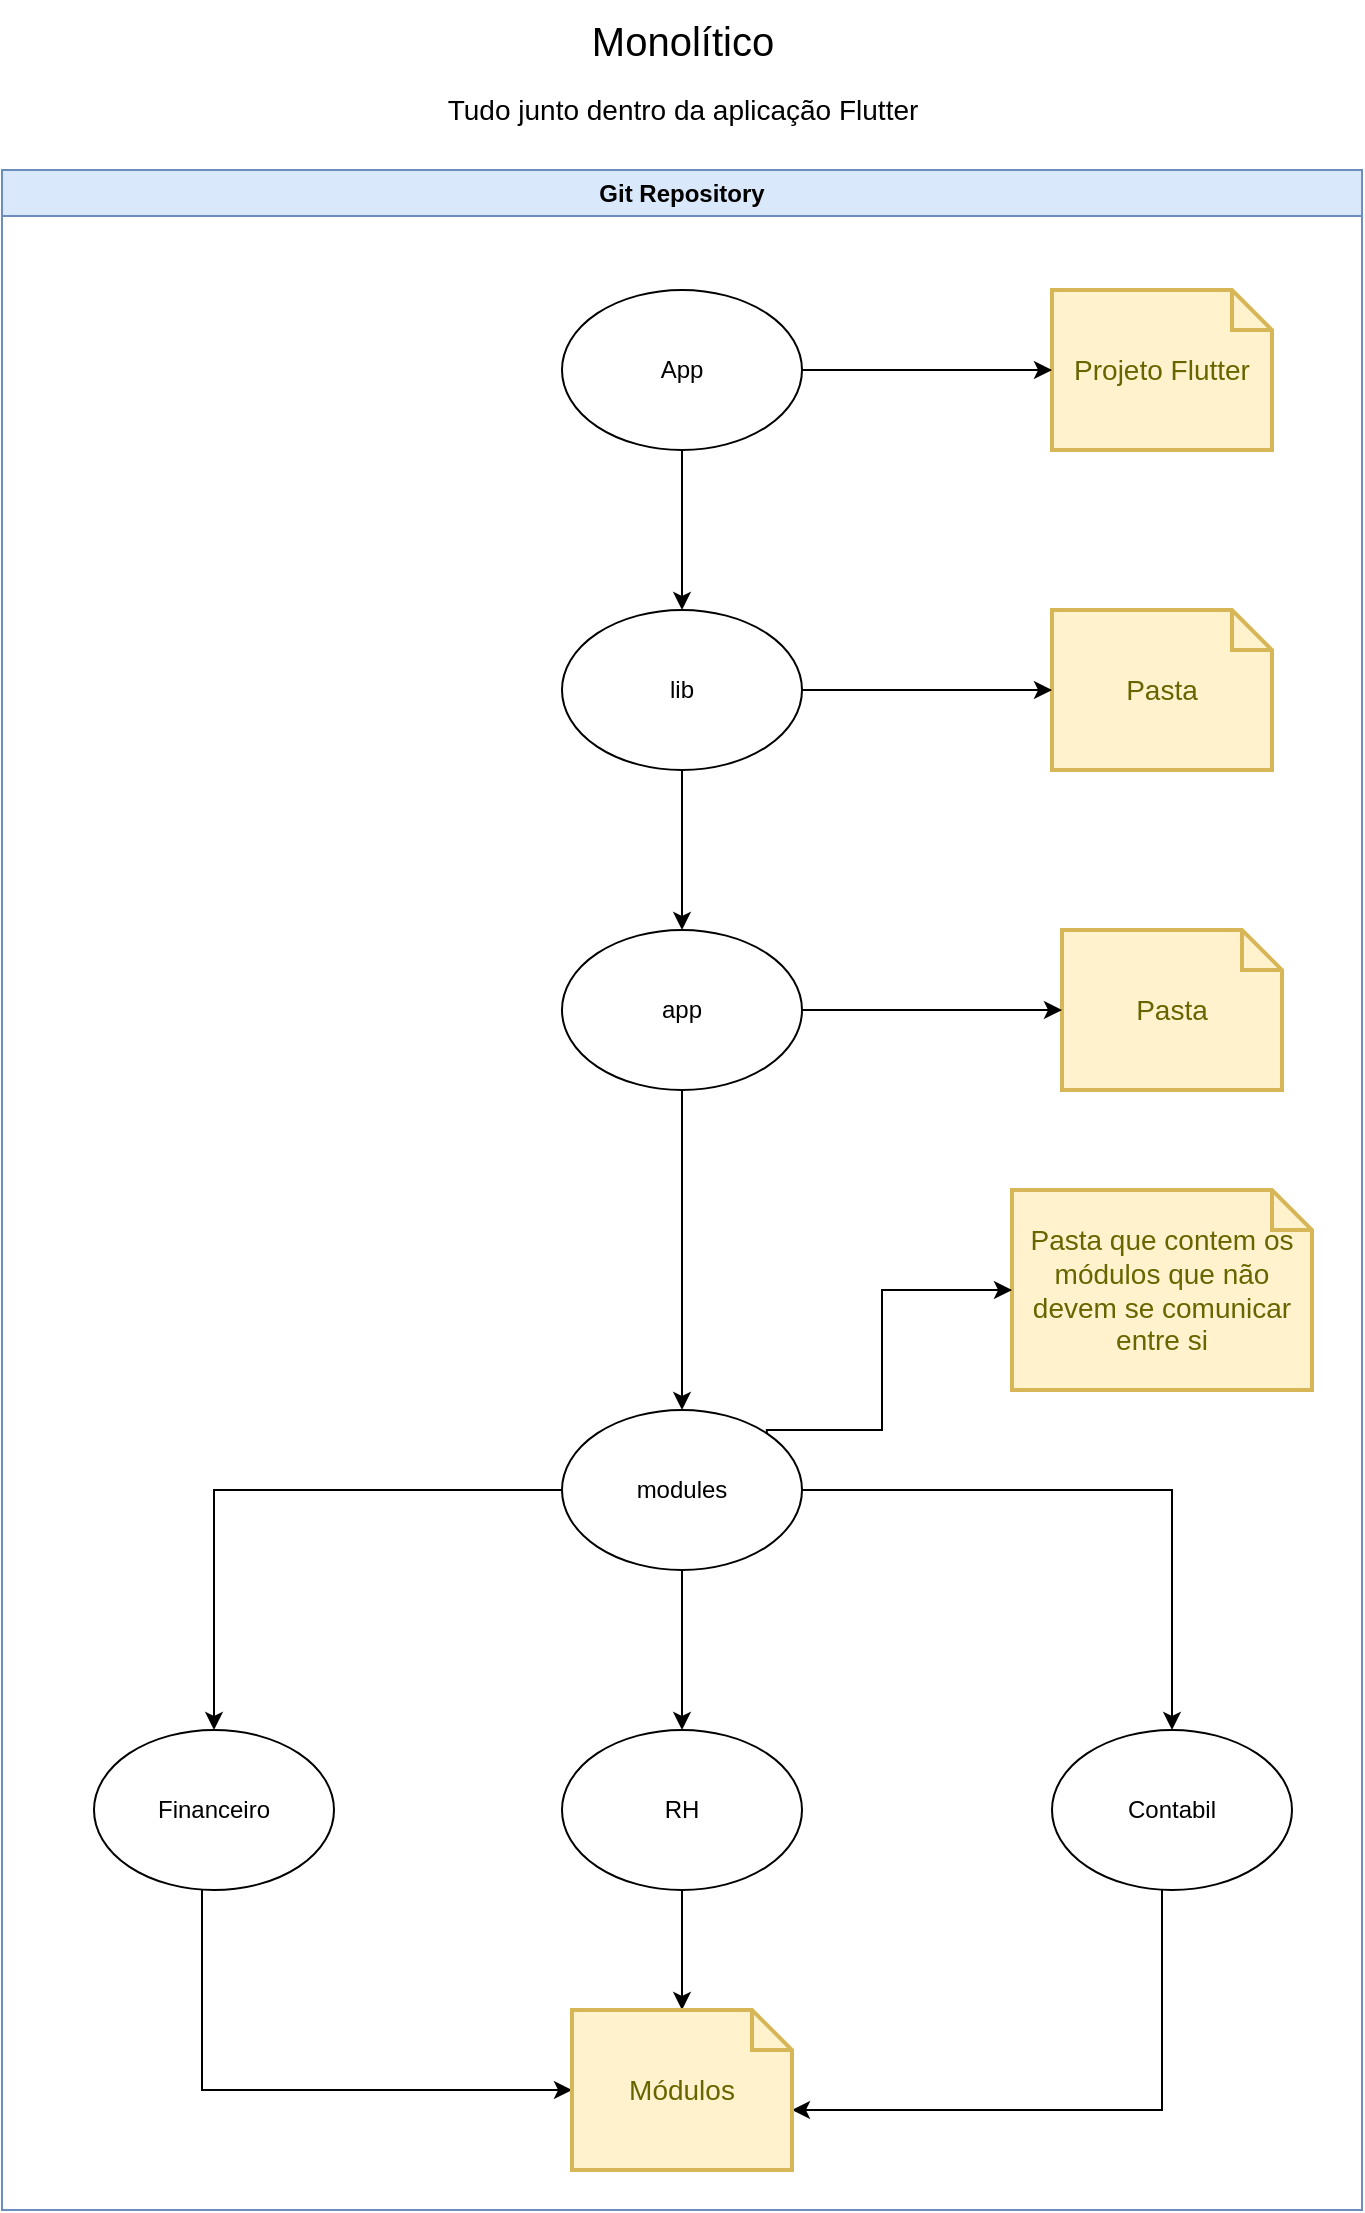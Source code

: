 <mxfile version="20.8.11" type="device" pages="3"><diagram name="Monolitico" id="uc_1MyaEiPM4-5ygBDNo"><mxGraphModel dx="1161" dy="658" grid="1" gridSize="10" guides="1" tooltips="1" connect="1" arrows="1" fold="1" page="1" pageScale="1" pageWidth="827" pageHeight="1169" math="0" shadow="0"><root><mxCell id="0"/><mxCell id="1" parent="0"/><mxCell id="aJsTpM4WWT2zuuzrJzoE-10" value="Monolítico" style="text;html=1;align=center;verticalAlign=middle;resizable=0;points=[];autosize=1;strokeColor=none;fillColor=none;fontSize=20;" parent="1" vertex="1"><mxGeometry x="359" y="15" width="110" height="40" as="geometry"/></mxCell><mxCell id="aJsTpM4WWT2zuuzrJzoE-17" value="Git Repository" style="swimlane;whiteSpace=wrap;html=1;fillColor=#dae8fc;strokeColor=#6c8ebf;rounded=0;glass=0;swimlaneLine=1;fillStyle=auto;" parent="1" vertex="1"><mxGeometry x="74" y="100" width="680" height="1020" as="geometry"><mxRectangle x="80" y="100" width="120" height="30" as="alternateBounds"/></mxGeometry></mxCell><mxCell id="aJsTpM4WWT2zuuzrJzoE-18" value="Projeto Flutter" style="shape=note;strokeWidth=2;fontSize=14;size=20;whiteSpace=wrap;html=1;fillColor=#fff2cc;strokeColor=#d6b656;fontColor=#666600;" parent="aJsTpM4WWT2zuuzrJzoE-17" vertex="1"><mxGeometry x="525" y="60" width="110.0" height="80" as="geometry"/></mxCell><mxCell id="aJsTpM4WWT2zuuzrJzoE-20" value="Pasta" style="shape=note;strokeWidth=2;fontSize=14;size=20;whiteSpace=wrap;html=1;fillColor=#fff2cc;strokeColor=#d6b656;fontColor=#666600;" parent="aJsTpM4WWT2zuuzrJzoE-17" vertex="1"><mxGeometry x="525" y="220" width="110.0" height="80" as="geometry"/></mxCell><mxCell id="aJsTpM4WWT2zuuzrJzoE-22" value="Pasta" style="shape=note;strokeWidth=2;fontSize=14;size=20;whiteSpace=wrap;html=1;fillColor=#fff2cc;strokeColor=#d6b656;fontColor=#666600;" parent="aJsTpM4WWT2zuuzrJzoE-17" vertex="1"><mxGeometry x="530" y="380" width="110.0" height="80" as="geometry"/></mxCell><mxCell id="aJsTpM4WWT2zuuzrJzoE-29" style="edgeStyle=orthogonalEdgeStyle;rounded=0;orthogonalLoop=1;jettySize=auto;html=1;entryX=0;entryY=0.5;entryDx=0;entryDy=0;entryPerimeter=0;" parent="aJsTpM4WWT2zuuzrJzoE-17" source="aJsTpM4WWT2zuuzrJzoE-2" target="aJsTpM4WWT2zuuzrJzoE-27" edge="1"><mxGeometry relative="1" as="geometry"><Array as="points"><mxPoint x="100" y="960"/></Array></mxGeometry></mxCell><mxCell id="aJsTpM4WWT2zuuzrJzoE-2" value="Financeiro" style="ellipse;whiteSpace=wrap;html=1;" parent="aJsTpM4WWT2zuuzrJzoE-17" vertex="1"><mxGeometry x="46" y="780" width="120" height="80" as="geometry"/></mxCell><mxCell id="aJsTpM4WWT2zuuzrJzoE-28" style="edgeStyle=orthogonalEdgeStyle;rounded=0;orthogonalLoop=1;jettySize=auto;html=1;entryX=0.5;entryY=0;entryDx=0;entryDy=0;entryPerimeter=0;" parent="aJsTpM4WWT2zuuzrJzoE-17" source="aJsTpM4WWT2zuuzrJzoE-3" target="aJsTpM4WWT2zuuzrJzoE-27" edge="1"><mxGeometry relative="1" as="geometry"/></mxCell><mxCell id="aJsTpM4WWT2zuuzrJzoE-3" value="RH" style="ellipse;whiteSpace=wrap;html=1;" parent="aJsTpM4WWT2zuuzrJzoE-17" vertex="1"><mxGeometry x="280" y="780" width="120" height="80" as="geometry"/></mxCell><mxCell id="aJsTpM4WWT2zuuzrJzoE-30" style="edgeStyle=orthogonalEdgeStyle;rounded=0;orthogonalLoop=1;jettySize=auto;html=1;entryX=0;entryY=0;entryDx=110.0;entryDy=50;entryPerimeter=0;" parent="aJsTpM4WWT2zuuzrJzoE-17" source="aJsTpM4WWT2zuuzrJzoE-4" target="aJsTpM4WWT2zuuzrJzoE-27" edge="1"><mxGeometry relative="1" as="geometry"><Array as="points"><mxPoint x="580" y="970"/></Array></mxGeometry></mxCell><mxCell id="aJsTpM4WWT2zuuzrJzoE-4" value="Contabil" style="ellipse;whiteSpace=wrap;html=1;" parent="aJsTpM4WWT2zuuzrJzoE-17" vertex="1"><mxGeometry x="525" y="780" width="120" height="80" as="geometry"/></mxCell><mxCell id="aJsTpM4WWT2zuuzrJzoE-7" style="edgeStyle=orthogonalEdgeStyle;rounded=0;orthogonalLoop=1;jettySize=auto;html=1;exitX=0;exitY=0.5;exitDx=0;exitDy=0;entryX=0.5;entryY=0;entryDx=0;entryDy=0;" parent="aJsTpM4WWT2zuuzrJzoE-17" source="aJsTpM4WWT2zuuzrJzoE-5" target="aJsTpM4WWT2zuuzrJzoE-2" edge="1"><mxGeometry relative="1" as="geometry"/></mxCell><mxCell id="aJsTpM4WWT2zuuzrJzoE-8" style="edgeStyle=orthogonalEdgeStyle;rounded=0;orthogonalLoop=1;jettySize=auto;html=1;entryX=0.5;entryY=0;entryDx=0;entryDy=0;" parent="aJsTpM4WWT2zuuzrJzoE-17" source="aJsTpM4WWT2zuuzrJzoE-5" target="aJsTpM4WWT2zuuzrJzoE-4" edge="1"><mxGeometry relative="1" as="geometry"/></mxCell><mxCell id="aJsTpM4WWT2zuuzrJzoE-9" value="" style="edgeStyle=orthogonalEdgeStyle;rounded=0;orthogonalLoop=1;jettySize=auto;html=1;" parent="aJsTpM4WWT2zuuzrJzoE-17" source="aJsTpM4WWT2zuuzrJzoE-5" target="aJsTpM4WWT2zuuzrJzoE-3" edge="1"><mxGeometry relative="1" as="geometry"/></mxCell><mxCell id="aJsTpM4WWT2zuuzrJzoE-5" value="modules" style="ellipse;whiteSpace=wrap;html=1;" parent="aJsTpM4WWT2zuuzrJzoE-17" vertex="1"><mxGeometry x="280" y="620" width="120" height="80" as="geometry"/></mxCell><mxCell id="aJsTpM4WWT2zuuzrJzoE-25" value="Pasta que contem os módulos que não devem se comunicar entre si" style="shape=note;strokeWidth=2;fontSize=14;size=20;whiteSpace=wrap;html=1;fillColor=#fff2cc;strokeColor=#d6b656;fontColor=#666600;" parent="aJsTpM4WWT2zuuzrJzoE-17" vertex="1"><mxGeometry x="505" y="510" width="150" height="100" as="geometry"/></mxCell><mxCell id="aJsTpM4WWT2zuuzrJzoE-24" style="edgeStyle=orthogonalEdgeStyle;rounded=0;orthogonalLoop=1;jettySize=auto;html=1;entryX=0;entryY=0.5;entryDx=0;entryDy=0;entryPerimeter=0;exitX=1;exitY=0;exitDx=0;exitDy=0;" parent="aJsTpM4WWT2zuuzrJzoE-17" source="aJsTpM4WWT2zuuzrJzoE-5" target="aJsTpM4WWT2zuuzrJzoE-25" edge="1"><mxGeometry relative="1" as="geometry"><mxPoint x="515" y="590" as="targetPoint"/><Array as="points"><mxPoint x="382" y="630"/><mxPoint x="440" y="630"/><mxPoint x="440" y="560"/></Array></mxGeometry></mxCell><mxCell id="aJsTpM4WWT2zuuzrJzoE-27" value="Módulos" style="shape=note;strokeWidth=2;fontSize=14;size=20;whiteSpace=wrap;html=1;fillColor=#fff2cc;strokeColor=#d6b656;fontColor=#666600;" parent="aJsTpM4WWT2zuuzrJzoE-17" vertex="1"><mxGeometry x="285" y="920" width="110.0" height="80" as="geometry"/></mxCell><mxCell id="aJsTpM4WWT2zuuzrJzoE-1" value="App" style="ellipse;whiteSpace=wrap;html=1;" parent="aJsTpM4WWT2zuuzrJzoE-17" vertex="1"><mxGeometry x="280" y="60" width="120" height="80" as="geometry"/></mxCell><mxCell id="aJsTpM4WWT2zuuzrJzoE-19" style="edgeStyle=orthogonalEdgeStyle;rounded=0;orthogonalLoop=1;jettySize=auto;html=1;entryX=0;entryY=0.5;entryDx=0;entryDy=0;entryPerimeter=0;" parent="aJsTpM4WWT2zuuzrJzoE-17" source="aJsTpM4WWT2zuuzrJzoE-1" target="aJsTpM4WWT2zuuzrJzoE-18" edge="1"><mxGeometry relative="1" as="geometry"/></mxCell><mxCell id="aJsTpM4WWT2zuuzrJzoE-11" value="lib" style="ellipse;whiteSpace=wrap;html=1;" parent="aJsTpM4WWT2zuuzrJzoE-17" vertex="1"><mxGeometry x="280" y="220" width="120" height="80" as="geometry"/></mxCell><mxCell id="aJsTpM4WWT2zuuzrJzoE-13" style="edgeStyle=orthogonalEdgeStyle;rounded=0;orthogonalLoop=1;jettySize=auto;html=1;entryX=0.5;entryY=0;entryDx=0;entryDy=0;" parent="aJsTpM4WWT2zuuzrJzoE-17" source="aJsTpM4WWT2zuuzrJzoE-1" target="aJsTpM4WWT2zuuzrJzoE-11" edge="1"><mxGeometry relative="1" as="geometry"/></mxCell><mxCell id="aJsTpM4WWT2zuuzrJzoE-21" style="edgeStyle=orthogonalEdgeStyle;rounded=0;orthogonalLoop=1;jettySize=auto;html=1;entryX=0;entryY=0.5;entryDx=0;entryDy=0;entryPerimeter=0;" parent="aJsTpM4WWT2zuuzrJzoE-17" source="aJsTpM4WWT2zuuzrJzoE-11" target="aJsTpM4WWT2zuuzrJzoE-20" edge="1"><mxGeometry relative="1" as="geometry"/></mxCell><mxCell id="aJsTpM4WWT2zuuzrJzoE-14" value="app" style="ellipse;whiteSpace=wrap;html=1;" parent="aJsTpM4WWT2zuuzrJzoE-17" vertex="1"><mxGeometry x="280" y="380" width="120" height="80" as="geometry"/></mxCell><mxCell id="aJsTpM4WWT2zuuzrJzoE-15" style="edgeStyle=orthogonalEdgeStyle;rounded=0;orthogonalLoop=1;jettySize=auto;html=1;entryX=0.5;entryY=0;entryDx=0;entryDy=0;" parent="aJsTpM4WWT2zuuzrJzoE-17" source="aJsTpM4WWT2zuuzrJzoE-11" target="aJsTpM4WWT2zuuzrJzoE-14" edge="1"><mxGeometry relative="1" as="geometry"/></mxCell><mxCell id="aJsTpM4WWT2zuuzrJzoE-16" style="edgeStyle=orthogonalEdgeStyle;rounded=0;orthogonalLoop=1;jettySize=auto;html=1;entryX=0.5;entryY=0;entryDx=0;entryDy=0;" parent="aJsTpM4WWT2zuuzrJzoE-17" source="aJsTpM4WWT2zuuzrJzoE-14" target="aJsTpM4WWT2zuuzrJzoE-5" edge="1"><mxGeometry relative="1" as="geometry"/></mxCell><mxCell id="aJsTpM4WWT2zuuzrJzoE-23" style="edgeStyle=orthogonalEdgeStyle;rounded=0;orthogonalLoop=1;jettySize=auto;html=1;entryX=0;entryY=0.5;entryDx=0;entryDy=0;entryPerimeter=0;" parent="aJsTpM4WWT2zuuzrJzoE-17" source="aJsTpM4WWT2zuuzrJzoE-14" target="aJsTpM4WWT2zuuzrJzoE-22" edge="1"><mxGeometry relative="1" as="geometry"/></mxCell><mxCell id="snUBEmXlDWWJSg8mSWi8-2" value="Tudo junto dentro da aplicação Flutter" style="text;html=1;align=center;verticalAlign=middle;resizable=0;points=[];autosize=1;strokeColor=none;fillColor=none;fontSize=14;" parent="1" vertex="1"><mxGeometry x="284" y="55" width="260" height="30" as="geometry"/></mxCell></root></mxGraphModel></diagram><diagram name="Monorepo" id="Y62sr1vfHODDJAREt14Y"><mxGraphModel dx="1393" dy="789" grid="1" gridSize="10" guides="1" tooltips="1" connect="1" arrows="1" fold="1" page="1" pageScale="1" pageWidth="827" pageHeight="1169" math="0" shadow="0"><root><mxCell id="mtF_qowna5SUHMM5i0D6-0"/><mxCell id="mtF_qowna5SUHMM5i0D6-1" parent="mtF_qowna5SUHMM5i0D6-0"/><mxCell id="mtF_qowna5SUHMM5i0D6-5" value="&lt;font style=&quot;font-size: 20px;&quot;&gt;Monorepo&lt;/font&gt;" style="text;html=1;align=center;verticalAlign=middle;resizable=0;points=[];autosize=1;strokeColor=none;fillColor=none;strokeWidth=8;" parent="mtF_qowna5SUHMM5i0D6-1" vertex="1"><mxGeometry x="359" y="20" width="110" height="40" as="geometry"/></mxCell><mxCell id="mtF_qowna5SUHMM5i0D6-12" value="Git Repository" style="swimlane;whiteSpace=wrap;html=1;fillColor=#dae8fc;strokeColor=#6c8ebf;" parent="mtF_qowna5SUHMM5i0D6-1" vertex="1"><mxGeometry x="80" y="120" width="680" height="720" as="geometry"><mxRectangle x="80" y="120" width="120" height="30" as="alternateBounds"/></mxGeometry></mxCell><mxCell id="mtF_qowna5SUHMM5i0D6-13" value="Projeto Flutter" style="shape=note;strokeWidth=2;fontSize=14;size=20;whiteSpace=wrap;html=1;fillColor=#fff2cc;strokeColor=#d6b656;fontColor=#666600;" parent="mtF_qowna5SUHMM5i0D6-12" vertex="1"><mxGeometry x="525" y="40" width="110.0" height="80" as="geometry"/></mxCell><mxCell id="mtF_qowna5SUHMM5i0D6-4" value="App" style="ellipse;whiteSpace=wrap;html=1;" parent="mtF_qowna5SUHMM5i0D6-12" vertex="1"><mxGeometry x="40" y="40" width="120" height="80" as="geometry"/></mxCell><mxCell id="mtF_qowna5SUHMM5i0D6-3" style="edgeStyle=orthogonalEdgeStyle;rounded=0;orthogonalLoop=1;jettySize=auto;html=1;entryX=0;entryY=0.5;entryDx=0;entryDy=0;entryPerimeter=0;" parent="mtF_qowna5SUHMM5i0D6-12" source="mtF_qowna5SUHMM5i0D6-4" target="mtF_qowna5SUHMM5i0D6-13" edge="1"><mxGeometry relative="1" as="geometry"/></mxCell><mxCell id="B-S1q9bZrx0hMdn1QMsO-3" style="edgeStyle=orthogonalEdgeStyle;rounded=0;hachureGap=4;orthogonalLoop=1;jettySize=auto;html=1;entryX=0;entryY=0.5;entryDx=0;entryDy=0;entryPerimeter=0;fontFamily=Architects Daughter;fontSource=https%3A%2F%2Ffonts.googleapis.com%2Fcss%3Ffamily%3DArchitects%2BDaughter;fontSize=16;" parent="mtF_qowna5SUHMM5i0D6-12" source="B-S1q9bZrx0hMdn1QMsO-1" target="B-S1q9bZrx0hMdn1QMsO-2" edge="1"><mxGeometry relative="1" as="geometry"/></mxCell><mxCell id="B-S1q9bZrx0hMdn1QMsO-11" style="edgeStyle=orthogonalEdgeStyle;rounded=0;hachureGap=4;orthogonalLoop=1;jettySize=auto;html=1;entryX=0;entryY=0.5;entryDx=0;entryDy=0;fontFamily=Architects Daughter;fontSource=https%3A%2F%2Ffonts.googleapis.com%2Fcss%3Ffamily%3DArchitects%2BDaughter;fontSize=16;" parent="mtF_qowna5SUHMM5i0D6-12" source="B-S1q9bZrx0hMdn1QMsO-1" target="B-S1q9bZrx0hMdn1QMsO-9" edge="1"><mxGeometry relative="1" as="geometry"><Array as="points"><mxPoint x="100" y="600"/></Array></mxGeometry></mxCell><mxCell id="B-S1q9bZrx0hMdn1QMsO-12" style="edgeStyle=orthogonalEdgeStyle;rounded=0;hachureGap=4;orthogonalLoop=1;jettySize=auto;html=1;entryX=0;entryY=0.5;entryDx=0;entryDy=0;fontFamily=Architects Daughter;fontSource=https%3A%2F%2Ffonts.googleapis.com%2Fcss%3Ffamily%3DArchitects%2BDaughter;fontSize=16;" parent="mtF_qowna5SUHMM5i0D6-12" source="B-S1q9bZrx0hMdn1QMsO-1" target="B-S1q9bZrx0hMdn1QMsO-7" edge="1"><mxGeometry relative="1" as="geometry"><Array as="points"><mxPoint x="100" y="480"/></Array></mxGeometry></mxCell><mxCell id="B-S1q9bZrx0hMdn1QMsO-13" style="edgeStyle=orthogonalEdgeStyle;rounded=0;hachureGap=4;orthogonalLoop=1;jettySize=auto;html=1;entryX=0;entryY=0.5;entryDx=0;entryDy=0;fontFamily=Architects Daughter;fontSource=https%3A%2F%2Ffonts.googleapis.com%2Fcss%3Ffamily%3DArchitects%2BDaughter;fontSize=16;" parent="mtF_qowna5SUHMM5i0D6-12" source="B-S1q9bZrx0hMdn1QMsO-1" target="B-S1q9bZrx0hMdn1QMsO-6" edge="1"><mxGeometry relative="1" as="geometry"><Array as="points"><mxPoint x="100" y="360"/></Array></mxGeometry></mxCell><mxCell id="B-S1q9bZrx0hMdn1QMsO-1" value="Modules" style="ellipse;whiteSpace=wrap;html=1;" parent="mtF_qowna5SUHMM5i0D6-12" vertex="1"><mxGeometry x="40" y="200" width="120" height="80" as="geometry"/></mxCell><mxCell id="B-S1q9bZrx0hMdn1QMsO-2" value="Pasta que contem seus módulos" style="shape=note;strokeWidth=2;fontSize=14;size=20;whiteSpace=wrap;html=1;fillColor=#fff2cc;strokeColor=#d6b656;fontColor=#666600;" parent="mtF_qowna5SUHMM5i0D6-12" vertex="1"><mxGeometry x="525" y="200" width="110.0" height="80" as="geometry"/></mxCell><mxCell id="B-S1q9bZrx0hMdn1QMsO-15" style="edgeStyle=orthogonalEdgeStyle;rounded=0;hachureGap=4;orthogonalLoop=1;jettySize=auto;html=1;entryX=0;entryY=0.5;entryDx=0;entryDy=0;entryPerimeter=0;fontFamily=Architects Daughter;fontSource=https%3A%2F%2Ffonts.googleapis.com%2Fcss%3Ffamily%3DArchitects%2BDaughter;fontSize=16;" parent="mtF_qowna5SUHMM5i0D6-12" source="B-S1q9bZrx0hMdn1QMsO-6" target="B-S1q9bZrx0hMdn1QMsO-14" edge="1"><mxGeometry relative="1" as="geometry"/></mxCell><mxCell id="B-S1q9bZrx0hMdn1QMsO-6" value="RH" style="ellipse;whiteSpace=wrap;html=1;" parent="mtF_qowna5SUHMM5i0D6-12" vertex="1"><mxGeometry x="180" y="320" width="120" height="80" as="geometry"/></mxCell><mxCell id="B-S1q9bZrx0hMdn1QMsO-16" style="edgeStyle=orthogonalEdgeStyle;rounded=0;hachureGap=4;orthogonalLoop=1;jettySize=auto;html=1;entryX=0;entryY=0.5;entryDx=0;entryDy=0;entryPerimeter=0;fontFamily=Architects Daughter;fontSource=https%3A%2F%2Ffonts.googleapis.com%2Fcss%3Ffamily%3DArchitects%2BDaughter;fontSize=16;" parent="mtF_qowna5SUHMM5i0D6-12" source="B-S1q9bZrx0hMdn1QMsO-7" target="B-S1q9bZrx0hMdn1QMsO-14" edge="1"><mxGeometry relative="1" as="geometry"/></mxCell><mxCell id="B-S1q9bZrx0hMdn1QMsO-7" value="Financeiro" style="ellipse;whiteSpace=wrap;html=1;" parent="mtF_qowna5SUHMM5i0D6-12" vertex="1"><mxGeometry x="180" y="440" width="120" height="80" as="geometry"/></mxCell><mxCell id="B-S1q9bZrx0hMdn1QMsO-17" style="edgeStyle=orthogonalEdgeStyle;rounded=0;hachureGap=4;orthogonalLoop=1;jettySize=auto;html=1;entryX=0;entryY=0.5;entryDx=0;entryDy=0;entryPerimeter=0;fontFamily=Architects Daughter;fontSource=https%3A%2F%2Ffonts.googleapis.com%2Fcss%3Ffamily%3DArchitects%2BDaughter;fontSize=16;" parent="mtF_qowna5SUHMM5i0D6-12" source="B-S1q9bZrx0hMdn1QMsO-9" target="B-S1q9bZrx0hMdn1QMsO-14" edge="1"><mxGeometry relative="1" as="geometry"/></mxCell><mxCell id="B-S1q9bZrx0hMdn1QMsO-9" value="Contabil" style="ellipse;whiteSpace=wrap;html=1;" parent="mtF_qowna5SUHMM5i0D6-12" vertex="1"><mxGeometry x="180" y="560" width="120" height="80" as="geometry"/></mxCell><mxCell id="B-S1q9bZrx0hMdn1QMsO-14" value="Package Flutter" style="shape=note;strokeWidth=2;fontSize=14;size=20;whiteSpace=wrap;html=1;fillColor=#fff2cc;strokeColor=#d6b656;fontColor=#666600;" parent="mtF_qowna5SUHMM5i0D6-12" vertex="1"><mxGeometry x="525" y="440" width="110.0" height="80" as="geometry"/></mxCell><mxCell id="RGuk4hjSSoYXJEXWPjK6-0" value="&lt;font style=&quot;font-size: 14px;&quot;&gt;Tudo junto dentro de um repositório do git, mas não necessariamente, tudo dentro da aplicação Flutter&lt;/font&gt;" style="text;html=1;align=center;verticalAlign=middle;resizable=0;points=[];autosize=1;strokeColor=none;fillColor=none;" parent="mtF_qowna5SUHMM5i0D6-1" vertex="1"><mxGeometry x="84" y="70" width="660" height="30" as="geometry"/></mxCell></root></mxGraphModel></diagram><diagram name="Multirepo" id="j2EqAM8rbJ8wUWAcIGGO"><mxGraphModel dx="1161" dy="658" grid="1" gridSize="10" guides="1" tooltips="1" connect="1" arrows="1" fold="1" page="1" pageScale="1" pageWidth="827" pageHeight="1169" math="0" shadow="0"><root><mxCell id="X6beJT_Gnwceor1yQvti-0"/><mxCell id="X6beJT_Gnwceor1yQvti-1" parent="X6beJT_Gnwceor1yQvti-0"/><mxCell id="X6beJT_Gnwceor1yQvti-2" value="&lt;font style=&quot;font-size: 20px;&quot;&gt;Multirepo&lt;/font&gt;" style="text;html=1;align=center;verticalAlign=middle;resizable=0;points=[];autosize=1;strokeColor=none;fillColor=none;" parent="X6beJT_Gnwceor1yQvti-1" vertex="1"><mxGeometry x="359" y="20" width="110" height="40" as="geometry"/></mxCell><mxCell id="X6beJT_Gnwceor1yQvti-3" value="Git Repository" style="swimlane;whiteSpace=wrap;html=1;fillColor=#dae8fc;strokeColor=#6c8ebf;" parent="X6beJT_Gnwceor1yQvti-1" vertex="1"><mxGeometry x="80" y="120" width="680" height="140" as="geometry"><mxRectangle x="80" y="120" width="120" height="30" as="alternateBounds"/></mxGeometry></mxCell><mxCell id="X6beJT_Gnwceor1yQvti-4" value="Projeto Flutter" style="shape=note;strokeWidth=2;fontSize=14;size=20;whiteSpace=wrap;html=1;fillColor=#fff2cc;strokeColor=#d6b656;fontColor=#666600;" parent="X6beJT_Gnwceor1yQvti-3" vertex="1"><mxGeometry x="525" y="40" width="110.0" height="80" as="geometry"/></mxCell><mxCell id="X6beJT_Gnwceor1yQvti-5" value="App" style="ellipse;whiteSpace=wrap;html=1;" parent="X6beJT_Gnwceor1yQvti-3" vertex="1"><mxGeometry x="40" y="40" width="120" height="80" as="geometry"/></mxCell><mxCell id="X6beJT_Gnwceor1yQvti-6" style="edgeStyle=orthogonalEdgeStyle;rounded=0;orthogonalLoop=1;jettySize=auto;html=1;entryX=0;entryY=0.5;entryDx=0;entryDy=0;entryPerimeter=0;" parent="X6beJT_Gnwceor1yQvti-3" source="X6beJT_Gnwceor1yQvti-5" target="X6beJT_Gnwceor1yQvti-4" edge="1"><mxGeometry relative="1" as="geometry"/></mxCell><mxCell id="X6beJT_Gnwceor1yQvti-7" style="edgeStyle=orthogonalEdgeStyle;rounded=0;hachureGap=4;orthogonalLoop=1;jettySize=auto;html=1;entryX=0;entryY=0.5;entryDx=0;entryDy=0;entryPerimeter=0;fontFamily=Architects Daughter;fontSource=https%3A%2F%2Ffonts.googleapis.com%2Fcss%3Ffamily%3DArchitects%2BDaughter;fontSize=16;" parent="X6beJT_Gnwceor1yQvti-3" source="X6beJT_Gnwceor1yQvti-11" target="X6beJT_Gnwceor1yQvti-12" edge="1"><mxGeometry relative="1" as="geometry"/></mxCell><mxCell id="X6beJT_Gnwceor1yQvti-11" value="Modules" style="ellipse;whiteSpace=wrap;html=1;" parent="X6beJT_Gnwceor1yQvti-3" vertex="1"><mxGeometry x="40" y="200" width="120" height="80" as="geometry"/></mxCell><mxCell id="X6beJT_Gnwceor1yQvti-12" value="Pasta que contem seus módulos" style="shape=note;strokeWidth=2;fontSize=14;size=20;whiteSpace=wrap;html=1;fillColor=#fff2cc;strokeColor=#d6b656;fontColor=#666600;" parent="X6beJT_Gnwceor1yQvti-3" vertex="1"><mxGeometry x="525" y="200" width="110.0" height="80" as="geometry"/></mxCell><mxCell id="X6beJT_Gnwceor1yQvti-15" style="edgeStyle=orthogonalEdgeStyle;rounded=0;hachureGap=4;orthogonalLoop=1;jettySize=auto;html=1;entryX=0;entryY=0.5;entryDx=0;entryDy=0;entryPerimeter=0;fontFamily=Architects Daughter;fontSource=https%3A%2F%2Ffonts.googleapis.com%2Fcss%3Ffamily%3DArchitects%2BDaughter;fontSize=16;" parent="X6beJT_Gnwceor1yQvti-1" source="X6beJT_Gnwceor1yQvti-16" target="X6beJT_Gnwceor1yQvti-19" edge="1"><mxGeometry relative="1" as="geometry"><Array as="points"><mxPoint x="615" y="680"/></Array></mxGeometry></mxCell><mxCell id="X6beJT_Gnwceor1yQvti-17" style="edgeStyle=orthogonalEdgeStyle;rounded=0;hachureGap=4;orthogonalLoop=1;jettySize=auto;html=1;entryX=0;entryY=0.5;entryDx=0;entryDy=0;entryPerimeter=0;fontFamily=Architects Daughter;fontSource=https%3A%2F%2Ffonts.googleapis.com%2Fcss%3Ffamily%3DArchitects%2BDaughter;fontSize=16;" parent="X6beJT_Gnwceor1yQvti-1" source="X6beJT_Gnwceor1yQvti-18" target="X6beJT_Gnwceor1yQvti-19" edge="1"><mxGeometry relative="1" as="geometry"><Array as="points"><mxPoint x="503" y="840"/><mxPoint x="503" y="680"/></Array></mxGeometry></mxCell><mxCell id="X6beJT_Gnwceor1yQvti-19" value="Package Flutter" style="shape=note;strokeWidth=2;fontSize=14;size=20;whiteSpace=wrap;html=1;fillColor=#fff2cc;strokeColor=#d6b656;fontColor=#666600;" parent="X6beJT_Gnwceor1yQvti-1" vertex="1"><mxGeometry x="640" y="640" width="110.0" height="80" as="geometry"/></mxCell><mxCell id="X6beJT_Gnwceor1yQvti-9" style="edgeStyle=orthogonalEdgeStyle;rounded=0;hachureGap=4;orthogonalLoop=1;jettySize=auto;html=1;entryX=0;entryY=0.5;entryDx=0;entryDy=0;fontFamily=Architects Daughter;fontSource=https%3A%2F%2Ffonts.googleapis.com%2Fcss%3Ffamily%3DArchitects%2BDaughter;fontSize=16;" parent="X6beJT_Gnwceor1yQvti-1" source="X6beJT_Gnwceor1yQvti-11" target="X6beJT_Gnwceor1yQvti-16" edge="1"><mxGeometry relative="1" as="geometry"><Array as="points"><mxPoint x="180" y="680"/></Array></mxGeometry></mxCell><mxCell id="X6beJT_Gnwceor1yQvti-8" style="edgeStyle=orthogonalEdgeStyle;rounded=0;hachureGap=4;orthogonalLoop=1;jettySize=auto;html=1;entryX=0;entryY=0.5;entryDx=0;entryDy=0;fontFamily=Architects Daughter;fontSource=https%3A%2F%2Ffonts.googleapis.com%2Fcss%3Ffamily%3DArchitects%2BDaughter;fontSize=16;" parent="X6beJT_Gnwceor1yQvti-1" source="X6beJT_Gnwceor1yQvti-11" target="X6beJT_Gnwceor1yQvti-18" edge="1"><mxGeometry relative="1" as="geometry"><Array as="points"><mxPoint x="180" y="840"/></Array></mxGeometry></mxCell><mxCell id="X6beJT_Gnwceor1yQvti-13" style="edgeStyle=orthogonalEdgeStyle;rounded=0;hachureGap=4;orthogonalLoop=1;jettySize=auto;html=1;entryX=0;entryY=0.5;entryDx=0;entryDy=0;entryPerimeter=0;fontFamily=Architects Daughter;fontSource=https%3A%2F%2Ffonts.googleapis.com%2Fcss%3Ffamily%3DArchitects%2BDaughter;fontSize=16;" parent="X6beJT_Gnwceor1yQvti-1" source="X6beJT_Gnwceor1yQvti-14" target="X6beJT_Gnwceor1yQvti-19" edge="1"><mxGeometry relative="1" as="geometry"><Array as="points"><mxPoint x="503" y="520"/><mxPoint x="503" y="680"/><mxPoint x="615" y="680"/></Array></mxGeometry></mxCell><mxCell id="X6beJT_Gnwceor1yQvti-10" style="edgeStyle=orthogonalEdgeStyle;rounded=0;hachureGap=4;orthogonalLoop=1;jettySize=auto;html=1;entryX=0;entryY=0.5;entryDx=0;entryDy=0;fontFamily=Architects Daughter;fontSource=https%3A%2F%2Ffonts.googleapis.com%2Fcss%3Ffamily%3DArchitects%2BDaughter;fontSize=16;" parent="X6beJT_Gnwceor1yQvti-1" source="X6beJT_Gnwceor1yQvti-11" target="X6beJT_Gnwceor1yQvti-14" edge="1"><mxGeometry relative="1" as="geometry"><Array as="points"><mxPoint x="180" y="520"/></Array></mxGeometry></mxCell><mxCell id="T41gva97s5i5dw2gHfcq-90" value="Git Repository" style="swimlane;whiteSpace=wrap;html=1;hachureGap=4;fontFamily=Helvetica;fontSource=https%3A%2F%2Ffonts.googleapis.com%2Fcss%3Ffamily%3DArchitects%2BDaughter;fontSize=12;fillColor=#dae8fc;strokeColor=#6c8ebf;" parent="X6beJT_Gnwceor1yQvti-1" vertex="1"><mxGeometry x="240" y="430" width="200" height="150" as="geometry"/></mxCell><mxCell id="X6beJT_Gnwceor1yQvti-14" value="RH" style="ellipse;whiteSpace=wrap;html=1;" parent="T41gva97s5i5dw2gHfcq-90" vertex="1"><mxGeometry x="40" y="50" width="120" height="80" as="geometry"/></mxCell><mxCell id="T41gva97s5i5dw2gHfcq-91" value="Git Repository" style="swimlane;whiteSpace=wrap;html=1;hachureGap=4;fontFamily=Helvetica;fontSource=https%3A%2F%2Ffonts.googleapis.com%2Fcss%3Ffamily%3DArchitects%2BDaughter;fontSize=12;labelBackgroundColor=none;fillColor=#dae8fc;strokeColor=#6c8ebf;" parent="X6beJT_Gnwceor1yQvti-1" vertex="1"><mxGeometry x="240" y="590" width="200" height="160" as="geometry"/></mxCell><mxCell id="X6beJT_Gnwceor1yQvti-16" value="Financeiro" style="ellipse;whiteSpace=wrap;html=1;" parent="T41gva97s5i5dw2gHfcq-91" vertex="1"><mxGeometry x="40" y="50" width="120" height="80" as="geometry"/></mxCell><mxCell id="T41gva97s5i5dw2gHfcq-92" value="Git Repository" style="swimlane;whiteSpace=wrap;html=1;hachureGap=4;fontFamily=Helvetica;fontSource=https%3A%2F%2Ffonts.googleapis.com%2Fcss%3Ffamily%3DArchitects%2BDaughter;fontSize=12;fillColor=#dae8fc;strokeColor=#6c8ebf;" parent="X6beJT_Gnwceor1yQvti-1" vertex="1"><mxGeometry x="240" y="760" width="200" height="160" as="geometry"/></mxCell><mxCell id="X6beJT_Gnwceor1yQvti-18" value="Contabil" style="ellipse;whiteSpace=wrap;html=1;" parent="T41gva97s5i5dw2gHfcq-92" vertex="1"><mxGeometry x="40" y="40" width="120" height="80" as="geometry"/></mxCell><mxCell id="_c64TU2PhZ-Jxw5iJCDy-0" value="&lt;font style=&quot;font-size: 14px;&quot;&gt;Cada projeto/pacote em um repositório git diferente&lt;/font&gt;" style="text;html=1;align=center;verticalAlign=middle;resizable=0;points=[];autosize=1;strokeColor=none;fillColor=none;" parent="X6beJT_Gnwceor1yQvti-1" vertex="1"><mxGeometry x="244" y="80" width="340" height="30" as="geometry"/></mxCell></root></mxGraphModel></diagram></mxfile>